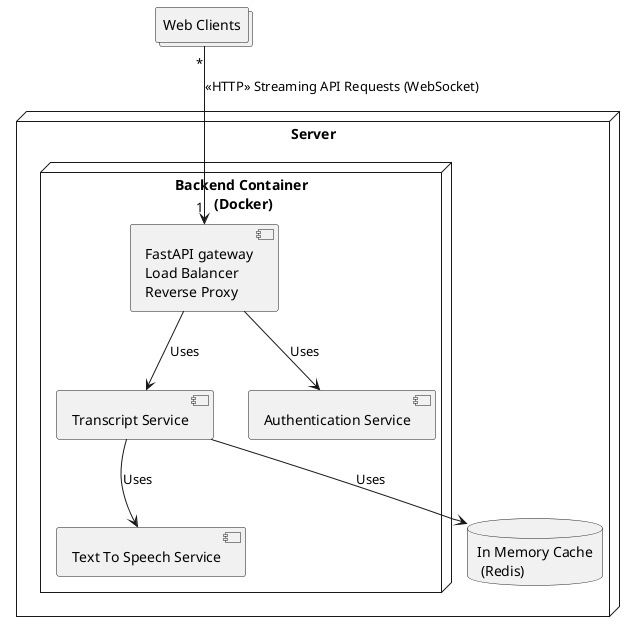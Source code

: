 @startuml

' Define the components
node "Server" as API {
    node "Backend Container\n (Docker)" as DockerImage {
        component "FastAPI gateway\nLoad Balancer\nReverse Proxy" as FastAPIApp
        component "Text To Speech Service" as TTSService
        component "Transcript Service" as TranscriptService
        component "Authentication Service" as AuthService
    }
    database "In Memory Cache\n (Redis)" as Cache

}

collections "Web Clients" as WebClient


FastAPIApp -down-> TranscriptService : Uses
FastAPIApp -down-> AuthService : Uses

TranscriptService -down-> TTSService : Uses
TranscriptService -down-> Cache : Uses

WebClient "*" -down-> "1" FastAPIApp : <<HTTP>> Streaming API Requests (WebSocket)

@enduml